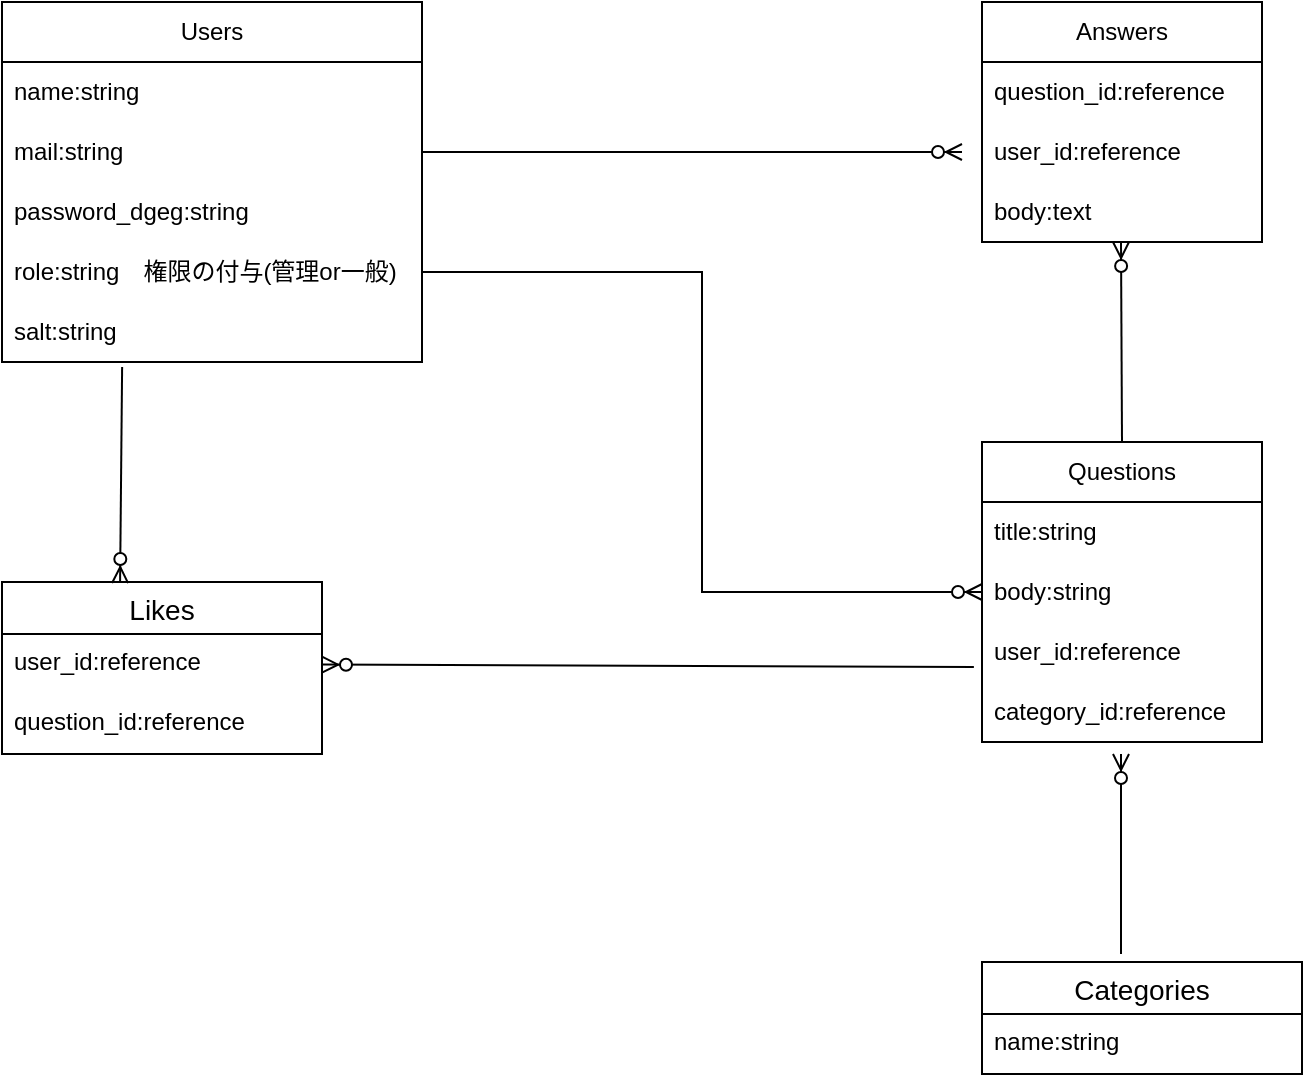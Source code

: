 <mxfile version="22.0.8" type="github">
  <diagram id="R2lEEEUBdFMjLlhIrx00" name="Page-1">
    <mxGraphModel dx="1224" dy="705" grid="1" gridSize="10" guides="1" tooltips="1" connect="1" arrows="1" fold="1" page="1" pageScale="1" pageWidth="850" pageHeight="1100" math="0" shadow="0" extFonts="Permanent Marker^https://fonts.googleapis.com/css?family=Permanent+Marker">
      <root>
        <mxCell id="0" />
        <mxCell id="1" parent="0" />
        <mxCell id="PJaukYjaSgMAkYGk4ZJ8-1" value="Users" style="swimlane;fontStyle=0;childLayout=stackLayout;horizontal=1;startSize=30;horizontalStack=0;resizeParent=1;resizeParentMax=0;resizeLast=0;collapsible=1;marginBottom=0;whiteSpace=wrap;html=1;" vertex="1" parent="1">
          <mxGeometry x="80" y="80" width="210" height="180" as="geometry" />
        </mxCell>
        <mxCell id="PJaukYjaSgMAkYGk4ZJ8-2" value="name:string" style="text;strokeColor=none;fillColor=none;align=left;verticalAlign=middle;spacingLeft=4;spacingRight=4;overflow=hidden;points=[[0,0.5],[1,0.5]];portConstraint=eastwest;rotatable=0;whiteSpace=wrap;html=1;" vertex="1" parent="PJaukYjaSgMAkYGk4ZJ8-1">
          <mxGeometry y="30" width="210" height="30" as="geometry" />
        </mxCell>
        <mxCell id="PJaukYjaSgMAkYGk4ZJ8-3" value="mail:string" style="text;strokeColor=none;fillColor=none;align=left;verticalAlign=middle;spacingLeft=4;spacingRight=4;overflow=hidden;points=[[0,0.5],[1,0.5]];portConstraint=eastwest;rotatable=0;whiteSpace=wrap;html=1;" vertex="1" parent="PJaukYjaSgMAkYGk4ZJ8-1">
          <mxGeometry y="60" width="210" height="30" as="geometry" />
        </mxCell>
        <mxCell id="PJaukYjaSgMAkYGk4ZJ8-4" value="password_dgeg:string" style="text;strokeColor=none;fillColor=none;align=left;verticalAlign=middle;spacingLeft=4;spacingRight=4;overflow=hidden;points=[[0,0.5],[1,0.5]];portConstraint=eastwest;rotatable=0;whiteSpace=wrap;html=1;" vertex="1" parent="PJaukYjaSgMAkYGk4ZJ8-1">
          <mxGeometry y="90" width="210" height="30" as="geometry" />
        </mxCell>
        <mxCell id="PJaukYjaSgMAkYGk4ZJ8-5" value="role:string　権限の付与(管理or一般)" style="text;strokeColor=none;fillColor=none;align=left;verticalAlign=middle;spacingLeft=4;spacingRight=4;overflow=hidden;points=[[0,0.5],[1,0.5]];portConstraint=eastwest;rotatable=0;whiteSpace=wrap;html=1;" vertex="1" parent="PJaukYjaSgMAkYGk4ZJ8-1">
          <mxGeometry y="120" width="210" height="30" as="geometry" />
        </mxCell>
        <mxCell id="PJaukYjaSgMAkYGk4ZJ8-6" value="salt:string　" style="text;strokeColor=none;fillColor=none;align=left;verticalAlign=middle;spacingLeft=4;spacingRight=4;overflow=hidden;points=[[0,0.5],[1,0.5]];portConstraint=eastwest;rotatable=0;whiteSpace=wrap;html=1;" vertex="1" parent="PJaukYjaSgMAkYGk4ZJ8-1">
          <mxGeometry y="150" width="210" height="30" as="geometry" />
        </mxCell>
        <mxCell id="PJaukYjaSgMAkYGk4ZJ8-16" style="edgeStyle=orthogonalEdgeStyle;rounded=0;orthogonalLoop=1;jettySize=auto;html=1;exitX=1;exitY=0.5;exitDx=0;exitDy=0;" edge="1" parent="PJaukYjaSgMAkYGk4ZJ8-1" source="PJaukYjaSgMAkYGk4ZJ8-3" target="PJaukYjaSgMAkYGk4ZJ8-3">
          <mxGeometry relative="1" as="geometry" />
        </mxCell>
        <mxCell id="PJaukYjaSgMAkYGk4ZJ8-7" value="Categories" style="swimlane;fontStyle=0;childLayout=stackLayout;horizontal=1;startSize=26;horizontalStack=0;resizeParent=1;resizeParentMax=0;resizeLast=0;collapsible=1;marginBottom=0;align=center;fontSize=14;" vertex="1" parent="1">
          <mxGeometry x="570" y="560" width="160" height="56" as="geometry" />
        </mxCell>
        <mxCell id="PJaukYjaSgMAkYGk4ZJ8-8" value="name:string" style="text;strokeColor=none;fillColor=none;spacingLeft=4;spacingRight=4;overflow=hidden;rotatable=0;points=[[0,0.5],[1,0.5]];portConstraint=eastwest;fontSize=12;whiteSpace=wrap;html=1;" vertex="1" parent="PJaukYjaSgMAkYGk4ZJ8-7">
          <mxGeometry y="26" width="160" height="30" as="geometry" />
        </mxCell>
        <mxCell id="PJaukYjaSgMAkYGk4ZJ8-11" value="Questions" style="swimlane;fontStyle=0;childLayout=stackLayout;horizontal=1;startSize=30;horizontalStack=0;resizeParent=1;resizeParentMax=0;resizeLast=0;collapsible=1;marginBottom=0;whiteSpace=wrap;html=1;" vertex="1" parent="1">
          <mxGeometry x="570" y="300" width="140" height="150" as="geometry" />
        </mxCell>
        <mxCell id="PJaukYjaSgMAkYGk4ZJ8-12" value="title:string" style="text;strokeColor=none;fillColor=none;align=left;verticalAlign=middle;spacingLeft=4;spacingRight=4;overflow=hidden;points=[[0,0.5],[1,0.5]];portConstraint=eastwest;rotatable=0;whiteSpace=wrap;html=1;" vertex="1" parent="PJaukYjaSgMAkYGk4ZJ8-11">
          <mxGeometry y="30" width="140" height="30" as="geometry" />
        </mxCell>
        <mxCell id="PJaukYjaSgMAkYGk4ZJ8-13" value="body:string" style="text;strokeColor=none;fillColor=none;align=left;verticalAlign=middle;spacingLeft=4;spacingRight=4;overflow=hidden;points=[[0,0.5],[1,0.5]];portConstraint=eastwest;rotatable=0;whiteSpace=wrap;html=1;" vertex="1" parent="PJaukYjaSgMAkYGk4ZJ8-11">
          <mxGeometry y="60" width="140" height="30" as="geometry" />
        </mxCell>
        <mxCell id="PJaukYjaSgMAkYGk4ZJ8-14" value="user_id:reference" style="text;strokeColor=none;fillColor=none;align=left;verticalAlign=middle;spacingLeft=4;spacingRight=4;overflow=hidden;points=[[0,0.5],[1,0.5]];portConstraint=eastwest;rotatable=0;whiteSpace=wrap;html=1;" vertex="1" parent="PJaukYjaSgMAkYGk4ZJ8-11">
          <mxGeometry y="90" width="140" height="30" as="geometry" />
        </mxCell>
        <mxCell id="PJaukYjaSgMAkYGk4ZJ8-15" value="category_id:reference" style="text;strokeColor=none;fillColor=none;align=left;verticalAlign=middle;spacingLeft=4;spacingRight=4;overflow=hidden;points=[[0,0.5],[1,0.5]];portConstraint=eastwest;rotatable=0;whiteSpace=wrap;html=1;" vertex="1" parent="PJaukYjaSgMAkYGk4ZJ8-11">
          <mxGeometry y="120" width="140" height="30" as="geometry" />
        </mxCell>
        <mxCell id="PJaukYjaSgMAkYGk4ZJ8-17" value="Answers" style="swimlane;fontStyle=0;childLayout=stackLayout;horizontal=1;startSize=30;horizontalStack=0;resizeParent=1;resizeParentMax=0;resizeLast=0;collapsible=1;marginBottom=0;whiteSpace=wrap;html=1;" vertex="1" parent="1">
          <mxGeometry x="570" y="80" width="140" height="120" as="geometry" />
        </mxCell>
        <mxCell id="PJaukYjaSgMAkYGk4ZJ8-18" value="question_id:reference" style="text;strokeColor=none;fillColor=none;align=left;verticalAlign=middle;spacingLeft=4;spacingRight=4;overflow=hidden;points=[[0,0.5],[1,0.5]];portConstraint=eastwest;rotatable=0;whiteSpace=wrap;html=1;" vertex="1" parent="PJaukYjaSgMAkYGk4ZJ8-17">
          <mxGeometry y="30" width="140" height="30" as="geometry" />
        </mxCell>
        <mxCell id="PJaukYjaSgMAkYGk4ZJ8-19" value="user_id:reference" style="text;strokeColor=none;fillColor=none;align=left;verticalAlign=middle;spacingLeft=4;spacingRight=4;overflow=hidden;points=[[0,0.5],[1,0.5]];portConstraint=eastwest;rotatable=0;whiteSpace=wrap;html=1;" vertex="1" parent="PJaukYjaSgMAkYGk4ZJ8-17">
          <mxGeometry y="60" width="140" height="30" as="geometry" />
        </mxCell>
        <mxCell id="PJaukYjaSgMAkYGk4ZJ8-20" value="body:text" style="text;strokeColor=none;fillColor=none;align=left;verticalAlign=middle;spacingLeft=4;spacingRight=4;overflow=hidden;points=[[0,0.5],[1,0.5]];portConstraint=eastwest;rotatable=0;whiteSpace=wrap;html=1;" vertex="1" parent="PJaukYjaSgMAkYGk4ZJ8-17">
          <mxGeometry y="90" width="140" height="30" as="geometry" />
        </mxCell>
        <mxCell id="PJaukYjaSgMAkYGk4ZJ8-21" value="Likes" style="swimlane;fontStyle=0;childLayout=stackLayout;horizontal=1;startSize=26;horizontalStack=0;resizeParent=1;resizeParentMax=0;resizeLast=0;collapsible=1;marginBottom=0;align=center;fontSize=14;" vertex="1" parent="1">
          <mxGeometry x="80" y="370" width="160" height="86" as="geometry" />
        </mxCell>
        <mxCell id="PJaukYjaSgMAkYGk4ZJ8-24" value="user_id:reference" style="text;strokeColor=none;fillColor=none;spacingLeft=4;spacingRight=4;overflow=hidden;rotatable=0;points=[[0,0.5],[1,0.5]];portConstraint=eastwest;fontSize=12;whiteSpace=wrap;html=1;" vertex="1" parent="PJaukYjaSgMAkYGk4ZJ8-21">
          <mxGeometry y="26" width="160" height="30" as="geometry" />
        </mxCell>
        <mxCell id="PJaukYjaSgMAkYGk4ZJ8-25" value="question_id:reference" style="text;strokeColor=none;fillColor=none;spacingLeft=4;spacingRight=4;overflow=hidden;rotatable=0;points=[[0,0.5],[1,0.5]];portConstraint=eastwest;fontSize=12;whiteSpace=wrap;html=1;" vertex="1" parent="PJaukYjaSgMAkYGk4ZJ8-21">
          <mxGeometry y="56" width="160" height="30" as="geometry" />
        </mxCell>
        <mxCell id="PJaukYjaSgMAkYGk4ZJ8-26" value="" style="fontSize=12;html=1;endArrow=ERzeroToMany;endFill=1;rounded=0;exitX=1;exitY=0.5;exitDx=0;exitDy=0;" edge="1" parent="1" source="PJaukYjaSgMAkYGk4ZJ8-3">
          <mxGeometry width="100" height="100" relative="1" as="geometry">
            <mxPoint x="300" y="160" as="sourcePoint" />
            <mxPoint x="560" y="155" as="targetPoint" />
          </mxGeometry>
        </mxCell>
        <mxCell id="PJaukYjaSgMAkYGk4ZJ8-27" value="" style="fontSize=12;html=1;endArrow=ERzeroToMany;endFill=1;rounded=0;edgeStyle=elbowEdgeStyle;exitX=1;exitY=0.5;exitDx=0;exitDy=0;entryX=0;entryY=0.5;entryDx=0;entryDy=0;" edge="1" parent="1" source="PJaukYjaSgMAkYGk4ZJ8-5" target="PJaukYjaSgMAkYGk4ZJ8-13">
          <mxGeometry width="100" height="100" relative="1" as="geometry">
            <mxPoint x="511.92" y="328.5" as="sourcePoint" />
            <mxPoint x="670" y="230" as="targetPoint" />
          </mxGeometry>
        </mxCell>
        <mxCell id="PJaukYjaSgMAkYGk4ZJ8-28" value="" style="fontSize=12;html=1;endArrow=ERzeroToMany;endFill=1;rounded=0;exitX=0.286;exitY=1.083;exitDx=0;exitDy=0;entryX=0.369;entryY=0.006;entryDx=0;entryDy=0;entryPerimeter=0;exitPerimeter=0;" edge="1" parent="1" source="PJaukYjaSgMAkYGk4ZJ8-6" target="PJaukYjaSgMAkYGk4ZJ8-21">
          <mxGeometry width="100" height="100" relative="1" as="geometry">
            <mxPoint x="140" y="300" as="sourcePoint" />
            <mxPoint x="410" y="300" as="targetPoint" />
          </mxGeometry>
        </mxCell>
        <mxCell id="PJaukYjaSgMAkYGk4ZJ8-29" value="" style="fontSize=12;html=1;endArrow=ERzeroToMany;endFill=1;rounded=0;" edge="1" parent="1">
          <mxGeometry width="100" height="100" relative="1" as="geometry">
            <mxPoint x="639.5" y="556" as="sourcePoint" />
            <mxPoint x="639.5" y="456" as="targetPoint" />
          </mxGeometry>
        </mxCell>
        <mxCell id="PJaukYjaSgMAkYGk4ZJ8-30" value="" style="fontSize=12;html=1;endArrow=ERzeroToMany;endFill=1;rounded=0;" edge="1" parent="1">
          <mxGeometry width="100" height="100" relative="1" as="geometry">
            <mxPoint x="640" y="300" as="sourcePoint" />
            <mxPoint x="639.5" y="200" as="targetPoint" />
            <Array as="points" />
          </mxGeometry>
        </mxCell>
        <mxCell id="PJaukYjaSgMAkYGk4ZJ8-31" value="" style="fontSize=12;html=1;endArrow=ERzeroToMany;endFill=1;rounded=0;exitX=-0.029;exitY=0.75;exitDx=0;exitDy=0;exitPerimeter=0;" edge="1" parent="1" source="PJaukYjaSgMAkYGk4ZJ8-14" target="PJaukYjaSgMAkYGk4ZJ8-24">
          <mxGeometry width="100" height="100" relative="1" as="geometry">
            <mxPoint x="290" y="412.5" as="sourcePoint" />
            <mxPoint x="560" y="412.5" as="targetPoint" />
          </mxGeometry>
        </mxCell>
      </root>
    </mxGraphModel>
  </diagram>
</mxfile>
